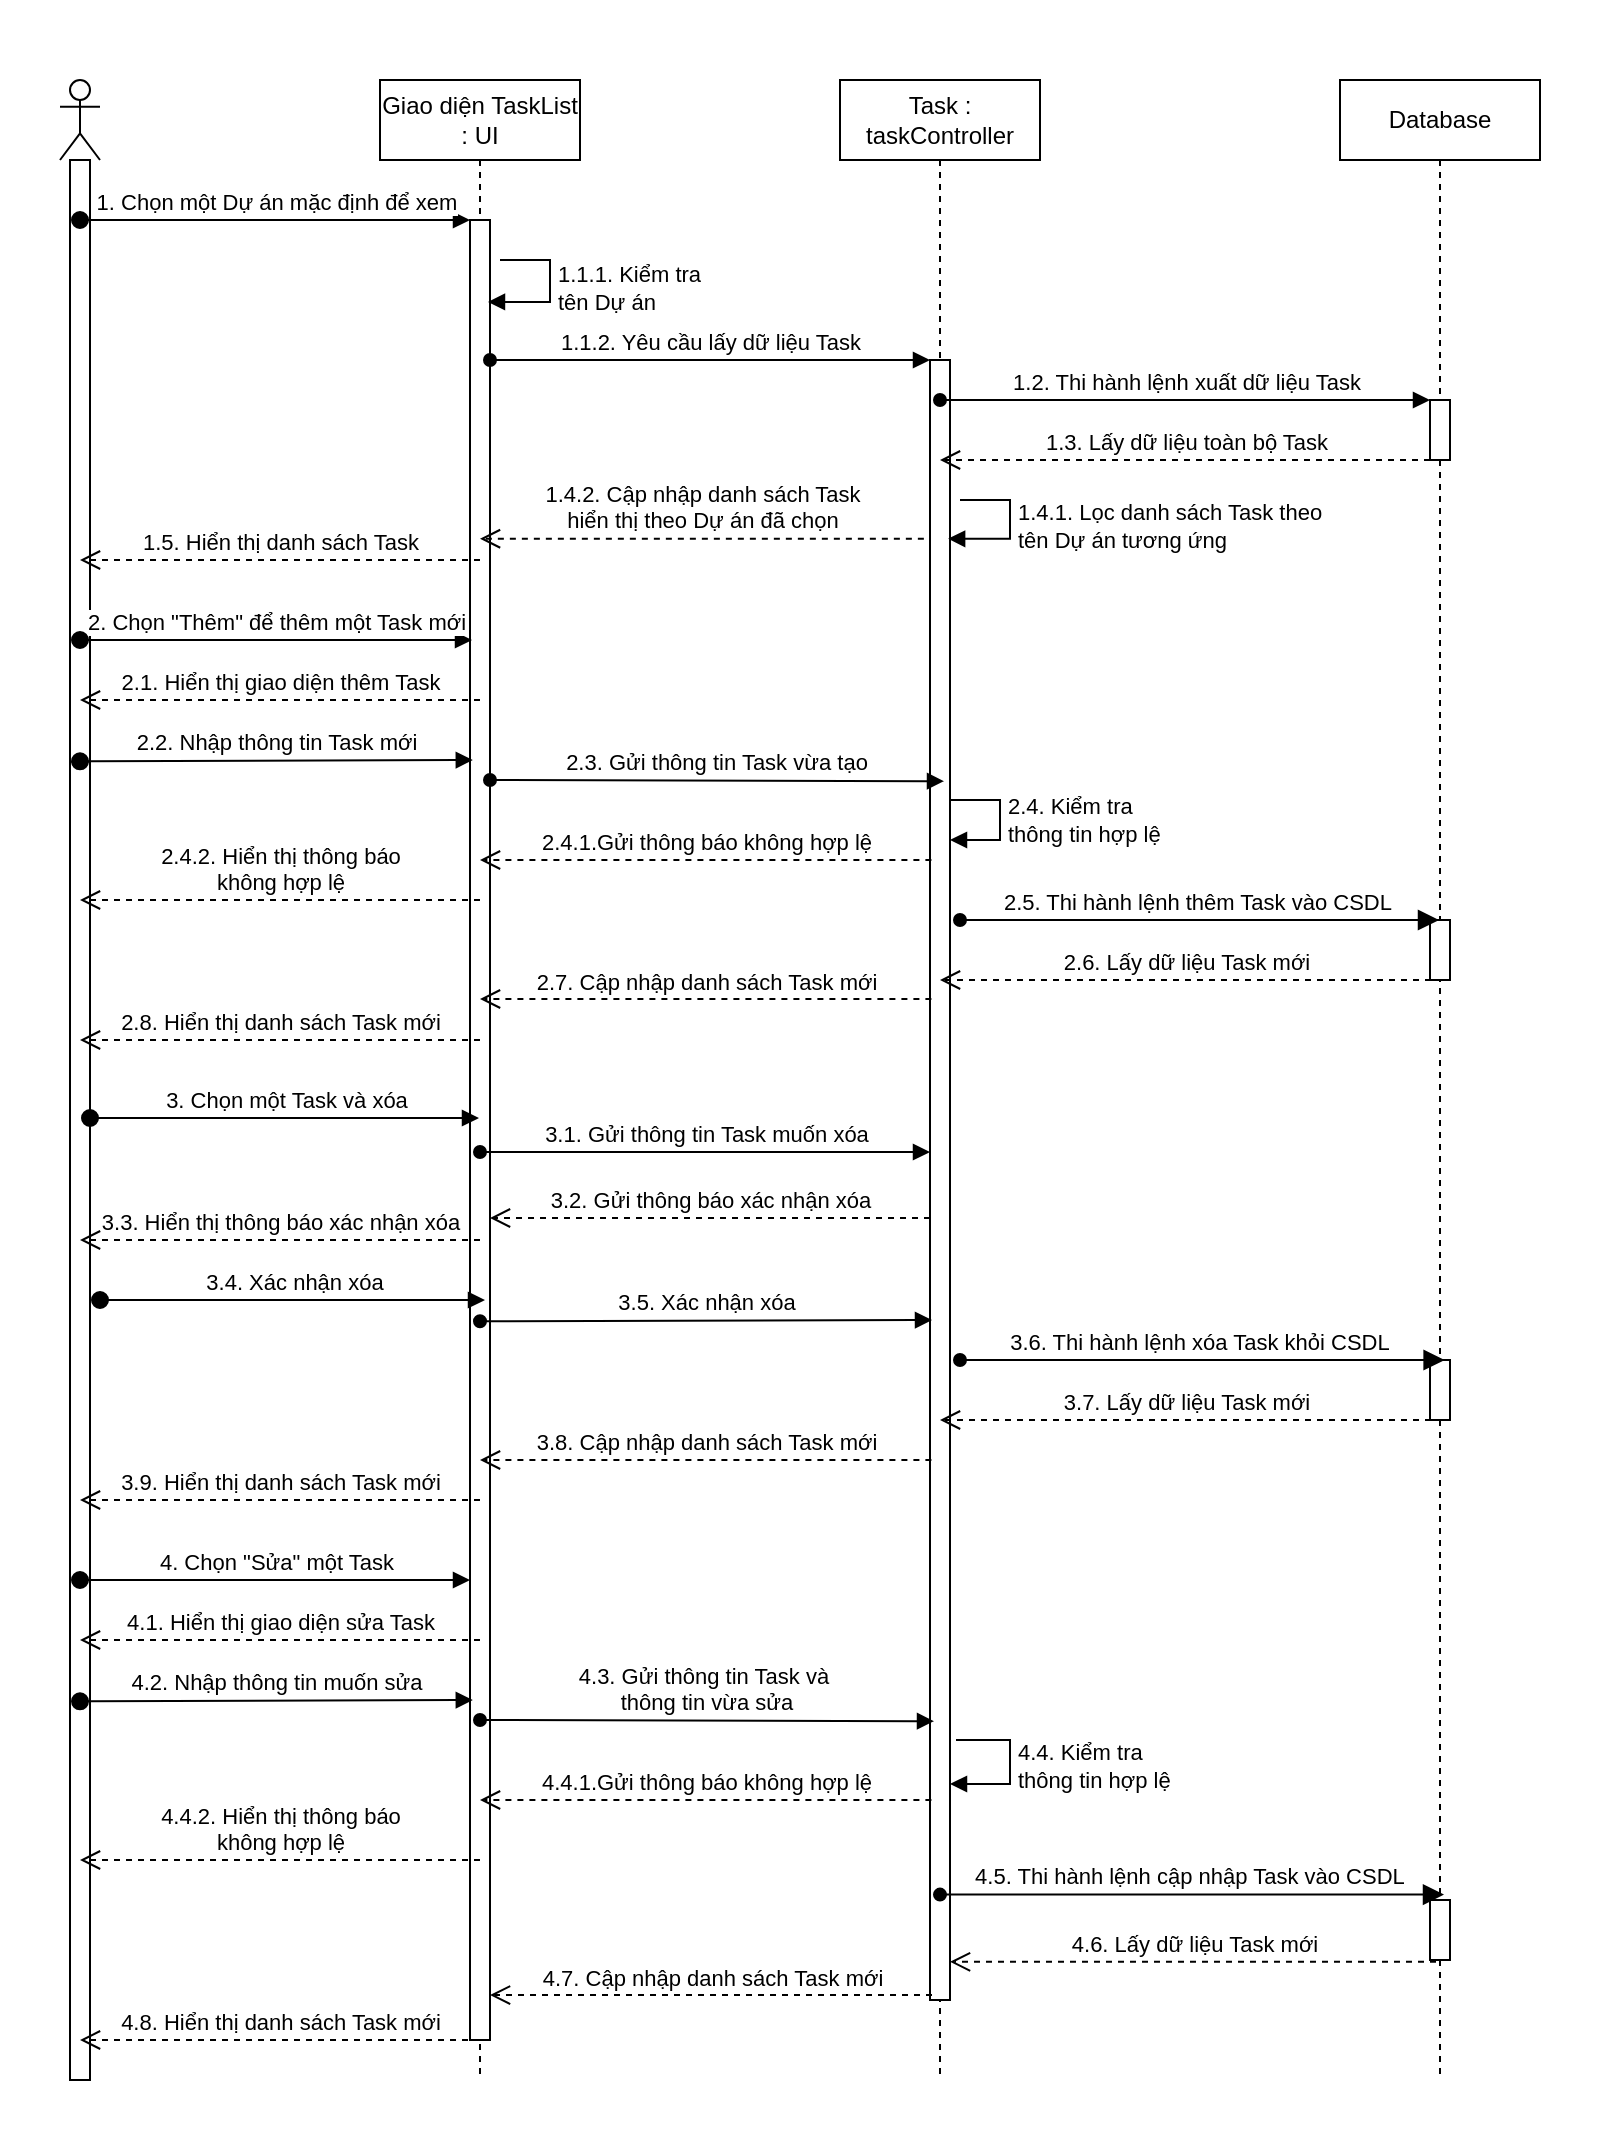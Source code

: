 <mxfile version="13.10.4" type="device"><diagram id="R4YefLO4PNZV0XbzrqV-" name="Page-1"><mxGraphModel dx="1038" dy="580" grid="1" gridSize="10" guides="1" tooltips="1" connect="1" arrows="1" fold="1" page="1" pageScale="1" pageWidth="827" pageHeight="1169" math="0" shadow="0"><root><mxCell id="0"/><mxCell id="1" parent="0"/><mxCell id="Cc8aJsr5FJc55CwQBcCq-22" value="" style="rounded=0;whiteSpace=wrap;html=1;strokeColor=none;" parent="1" vertex="1"><mxGeometry width="800" height="1070" as="geometry"/></mxCell><mxCell id="US-BKzmzHyzMaFI5YDXk-1" value="" style="shape=umlLifeline;participant=umlActor;perimeter=lifelinePerimeter;whiteSpace=wrap;html=1;container=1;collapsible=0;recursiveResize=0;verticalAlign=top;spacingTop=36;outlineConnect=0;" parent="1" vertex="1"><mxGeometry x="30" y="40" width="20" height="1000" as="geometry"/></mxCell><mxCell id="Cc8aJsr5FJc55CwQBcCq-2" value="" style="html=1;points=[];perimeter=orthogonalPerimeter;" parent="US-BKzmzHyzMaFI5YDXk-1" vertex="1"><mxGeometry x="5" y="40" width="10" height="960" as="geometry"/></mxCell><mxCell id="US-BKzmzHyzMaFI5YDXk-5" value="Giao diện TaskList : UI" style="shape=umlLifeline;perimeter=lifelinePerimeter;whiteSpace=wrap;html=1;container=1;collapsible=0;recursiveResize=0;outlineConnect=0;" parent="1" vertex="1"><mxGeometry x="190" y="40" width="100" height="1000" as="geometry"/></mxCell><mxCell id="US-BKzmzHyzMaFI5YDXk-24" value="" style="html=1;points=[];perimeter=orthogonalPerimeter;" parent="US-BKzmzHyzMaFI5YDXk-5" vertex="1"><mxGeometry x="45" y="70" width="10" height="910" as="geometry"/></mxCell><mxCell id="rXtlTkkLU7gSdqK-HMnd-2" value="1.1.1. Kiểm tra&lt;br&gt;tên Dự án" style="edgeStyle=orthogonalEdgeStyle;html=1;align=left;spacingLeft=2;endArrow=block;rounded=0;entryX=0.9;entryY=0.045;entryDx=0;entryDy=0;entryPerimeter=0;" parent="US-BKzmzHyzMaFI5YDXk-5" target="US-BKzmzHyzMaFI5YDXk-24" edge="1"><mxGeometry relative="1" as="geometry"><mxPoint x="60" y="90" as="sourcePoint"/><Array as="points"><mxPoint x="85" y="90"/><mxPoint x="85" y="111"/></Array><mxPoint x="65.0" y="110" as="targetPoint"/></mxGeometry></mxCell><mxCell id="US-BKzmzHyzMaFI5YDXk-6" value="Task : taskController" style="shape=umlLifeline;perimeter=lifelinePerimeter;whiteSpace=wrap;html=1;container=1;collapsible=0;recursiveResize=0;outlineConnect=0;" parent="1" vertex="1"><mxGeometry x="420" y="40" width="100" height="1000" as="geometry"/></mxCell><mxCell id="US-BKzmzHyzMaFI5YDXk-18" value="" style="html=1;points=[];perimeter=orthogonalPerimeter;" parent="US-BKzmzHyzMaFI5YDXk-6" vertex="1"><mxGeometry x="45" y="140" width="10" height="820" as="geometry"/></mxCell><mxCell id="Cc8aJsr5FJc55CwQBcCq-6" value="2.4. Kiểm tra&amp;nbsp;&lt;br&gt;thông tin hợp lệ" style="edgeStyle=orthogonalEdgeStyle;html=1;align=left;spacingLeft=2;endArrow=block;rounded=0;" parent="US-BKzmzHyzMaFI5YDXk-6" edge="1"><mxGeometry relative="1" as="geometry"><mxPoint x="55" y="360" as="sourcePoint"/><Array as="points"><mxPoint x="80" y="360"/></Array><mxPoint x="55" y="380" as="targetPoint"/></mxGeometry></mxCell><mxCell id="Cc8aJsr5FJc55CwQBcCq-18" value="4.4. Kiểm tra&lt;br&gt;thông tin hợp lệ" style="edgeStyle=orthogonalEdgeStyle;html=1;align=left;spacingLeft=2;endArrow=block;rounded=0;" parent="US-BKzmzHyzMaFI5YDXk-6" target="US-BKzmzHyzMaFI5YDXk-18" edge="1"><mxGeometry relative="1" as="geometry"><mxPoint x="58" y="830" as="sourcePoint"/><Array as="points"><mxPoint x="85" y="830"/><mxPoint x="85" y="852"/></Array><mxPoint x="65" y="850" as="targetPoint"/></mxGeometry></mxCell><mxCell id="rXtlTkkLU7gSdqK-HMnd-4" value="1.4.1. Lọc danh sách Task theo&lt;br&gt;tên Dự án tương ứng" style="edgeStyle=orthogonalEdgeStyle;html=1;align=left;spacingLeft=2;endArrow=block;rounded=0;entryX=0.907;entryY=0.109;entryDx=0;entryDy=0;entryPerimeter=0;" parent="US-BKzmzHyzMaFI5YDXk-6" target="US-BKzmzHyzMaFI5YDXk-18" edge="1"><mxGeometry relative="1" as="geometry"><mxPoint x="60" y="210" as="sourcePoint"/><Array as="points"><mxPoint x="85" y="210"/><mxPoint x="85" y="229"/></Array><mxPoint x="65" y="230" as="targetPoint"/></mxGeometry></mxCell><mxCell id="US-BKzmzHyzMaFI5YDXk-7" value="Database" style="shape=umlLifeline;perimeter=lifelinePerimeter;whiteSpace=wrap;html=1;container=1;collapsible=0;recursiveResize=0;outlineConnect=0;" parent="1" vertex="1"><mxGeometry x="670" y="40" width="100" height="1000" as="geometry"/></mxCell><mxCell id="US-BKzmzHyzMaFI5YDXk-14" value="" style="html=1;points=[];perimeter=orthogonalPerimeter;" parent="US-BKzmzHyzMaFI5YDXk-7" vertex="1"><mxGeometry x="45" y="160" width="10" height="30" as="geometry"/></mxCell><mxCell id="US-BKzmzHyzMaFI5YDXk-39" value="" style="html=1;points=[];perimeter=orthogonalPerimeter;" parent="US-BKzmzHyzMaFI5YDXk-7" vertex="1"><mxGeometry x="45" y="420" width="10" height="30" as="geometry"/></mxCell><mxCell id="stgJnKkQjr0fYc6QF_yQ-13" value="" style="html=1;points=[];perimeter=orthogonalPerimeter;" parent="US-BKzmzHyzMaFI5YDXk-7" vertex="1"><mxGeometry x="45" y="640" width="10" height="30" as="geometry"/></mxCell><mxCell id="stgJnKkQjr0fYc6QF_yQ-17" value="" style="html=1;points=[];perimeter=orthogonalPerimeter;" parent="US-BKzmzHyzMaFI5YDXk-7" vertex="1"><mxGeometry x="45" y="910" width="10" height="30" as="geometry"/></mxCell><mxCell id="US-BKzmzHyzMaFI5YDXk-9" value="1. Chọn một Dự án mặc định để xem" style="html=1;verticalAlign=bottom;startArrow=oval;endArrow=block;startSize=8;" parent="1" source="US-BKzmzHyzMaFI5YDXk-1" edge="1"><mxGeometry relative="1" as="geometry"><mxPoint x="175" y="90" as="sourcePoint"/><Array as="points"><mxPoint x="120" y="110"/></Array><mxPoint x="235" y="110" as="targetPoint"/></mxGeometry></mxCell><mxCell id="US-BKzmzHyzMaFI5YDXk-15" value="1.1.2. Yêu cầu lấy dữ liệu Task" style="html=1;verticalAlign=bottom;endArrow=block;startArrow=oval;startFill=1;" parent="1" target="US-BKzmzHyzMaFI5YDXk-18" edge="1"><mxGeometry relative="1" as="geometry"><mxPoint x="245" y="180" as="sourcePoint"/><mxPoint x="440" y="190" as="targetPoint"/><Array as="points"><mxPoint x="340" y="180"/></Array></mxGeometry></mxCell><mxCell id="US-BKzmzHyzMaFI5YDXk-16" value="1.3. Lấy dữ liệu toàn bộ Task" style="html=1;verticalAlign=bottom;endArrow=open;dashed=1;endSize=8;" parent="1" target="US-BKzmzHyzMaFI5YDXk-6" edge="1"><mxGeometry relative="1" as="geometry"><mxPoint x="565" y="266" as="targetPoint"/><mxPoint x="715" y="230" as="sourcePoint"/></mxGeometry></mxCell><mxCell id="US-BKzmzHyzMaFI5YDXk-21" value="1.4.2. Cập nhập danh sách Task&lt;br&gt;hiển thị theo Dự án đã chọn" style="html=1;verticalAlign=bottom;endArrow=open;endSize=8;endFill=0;startArrow=none;startFill=0;exitX=-0.307;exitY=0.109;exitDx=0;exitDy=0;exitPerimeter=0;dashed=1;" parent="1" source="US-BKzmzHyzMaFI5YDXk-18" target="US-BKzmzHyzMaFI5YDXk-5" edge="1"><mxGeometry relative="1" as="geometry"><mxPoint x="440" y="300" as="sourcePoint"/><mxPoint x="360" y="300" as="targetPoint"/></mxGeometry></mxCell><mxCell id="US-BKzmzHyzMaFI5YDXk-26" value="2. Chọn &quot;Thêm&quot; để thêm một Task mới" style="html=1;verticalAlign=bottom;startArrow=oval;endArrow=block;startSize=8;" parent="1" edge="1"><mxGeometry relative="1" as="geometry"><mxPoint x="40" y="320" as="sourcePoint"/><mxPoint x="236" y="320" as="targetPoint"/><Array as="points"/></mxGeometry></mxCell><mxCell id="US-BKzmzHyzMaFI5YDXk-45" value="3. Chọn một Task và xóa" style="html=1;verticalAlign=bottom;startArrow=oval;endArrow=block;startSize=8;" parent="1" source="Cc8aJsr5FJc55CwQBcCq-2" target="US-BKzmzHyzMaFI5YDXk-5" edge="1"><mxGeometry relative="1" as="geometry"><mxPoint x="49.5" y="385.8" as="sourcePoint"/><mxPoint x="232" y="482" as="targetPoint"/><Array as="points"><mxPoint x="120" y="559"/></Array></mxGeometry></mxCell><mxCell id="zlJWocUaUTbguE9r2Fw4-1" value="1.2. Thi hành lệnh xuất dữ liệu Task" style="html=1;verticalAlign=bottom;endArrow=block;startArrow=oval;startFill=1;" parent="1" target="US-BKzmzHyzMaFI5YDXk-14" edge="1"><mxGeometry relative="1" as="geometry"><mxPoint x="470" y="200" as="sourcePoint"/><mxPoint x="639.6" y="200" as="targetPoint"/></mxGeometry></mxCell><mxCell id="US-BKzmzHyzMaFI5YDXk-58" value="4.5. Thi hành lệnh cập nhập Task vào CSDL&amp;nbsp;" style="html=1;verticalAlign=bottom;startArrow=oval;startFill=1;endArrow=block;startSize=6;endSize=8;endFill=1;entryX=0.7;entryY=-0.09;entryDx=0;entryDy=0;entryPerimeter=0;" parent="1" source="US-BKzmzHyzMaFI5YDXk-6" target="stgJnKkQjr0fYc6QF_yQ-17" edge="1"><mxGeometry width="80" relative="1" as="geometry"><mxPoint x="477" y="690" as="sourcePoint"/><mxPoint x="644.5" y="700" as="targetPoint"/><Array as="points"/></mxGeometry></mxCell><mxCell id="zlJWocUaUTbguE9r2Fw4-8" value="3.1. Gửi thông tin Task muốn xóa" style="html=1;verticalAlign=bottom;endArrow=block;startArrow=oval;startFill=1;" parent="1" target="US-BKzmzHyzMaFI5YDXk-18" edge="1"><mxGeometry relative="1" as="geometry"><mxPoint x="240" y="576" as="sourcePoint"/><mxPoint x="439.6" y="490" as="targetPoint"/></mxGeometry></mxCell><mxCell id="zlJWocUaUTbguE9r2Fw4-15" value="4.7. Cập nhập danh sách Task mới" style="html=1;verticalAlign=bottom;endArrow=open;endSize=8;endFill=0;startArrow=none;startFill=0;dashed=1;exitX=0.1;exitY=0.997;exitDx=0;exitDy=0;exitPerimeter=0;" parent="1" source="US-BKzmzHyzMaFI5YDXk-18" target="US-BKzmzHyzMaFI5YDXk-24" edge="1"><mxGeometry relative="1" as="geometry"><mxPoint x="470" y="760" as="sourcePoint"/><mxPoint x="240" y="710" as="targetPoint"/></mxGeometry></mxCell><mxCell id="zlJWocUaUTbguE9r2Fw4-17" value="3.2. Gửi thông báo xác nhận xóa" style="html=1;verticalAlign=bottom;endArrow=open;endSize=8;endFill=0;startArrow=none;startFill=0;dashed=1;" parent="1" source="US-BKzmzHyzMaFI5YDXk-18" edge="1"><mxGeometry relative="1" as="geometry"><mxPoint x="461" y="520" as="sourcePoint"/><mxPoint x="245" y="609" as="targetPoint"/></mxGeometry></mxCell><mxCell id="US-BKzmzHyzMaFI5YDXk-38" value="2.5. Thi hành lệnh thêm Task vào CSDL&amp;nbsp;" style="html=1;verticalAlign=bottom;startArrow=oval;startFill=1;endArrow=block;startSize=6;endSize=8;endFill=1;" parent="1" target="US-BKzmzHyzMaFI5YDXk-7" edge="1"><mxGeometry width="80" relative="1" as="geometry"><mxPoint x="480" y="460" as="sourcePoint"/><mxPoint x="320" y="380" as="targetPoint"/><Array as="points"/></mxGeometry></mxCell><mxCell id="stgJnKkQjr0fYc6QF_yQ-1" value="1.5. Hiển thị danh sách Task" style="html=1;verticalAlign=bottom;endArrow=open;endSize=8;endFill=0;startArrow=none;startFill=0;dashed=1;" parent="1" edge="1"><mxGeometry relative="1" as="geometry"><mxPoint x="240" y="280" as="sourcePoint"/><mxPoint x="40" y="280.0" as="targetPoint"/></mxGeometry></mxCell><mxCell id="stgJnKkQjr0fYc6QF_yQ-3" value="2.6. Lấy dữ liệu Task mới" style="html=1;verticalAlign=bottom;endArrow=open;dashed=1;endSize=8;exitX=0;exitY=0.95;" parent="1" edge="1"><mxGeometry relative="1" as="geometry"><mxPoint x="470" y="490" as="targetPoint"/><mxPoint x="715.5" y="490" as="sourcePoint"/></mxGeometry></mxCell><mxCell id="stgJnKkQjr0fYc6QF_yQ-4" value="2.7. Cập nhập danh sách Task mới" style="html=1;verticalAlign=bottom;endArrow=open;endSize=8;endFill=0;startArrow=none;startFill=0;exitX=0.02;exitY=0.112;exitDx=0;exitDy=0;exitPerimeter=0;dashed=1;" parent="1" edge="1"><mxGeometry relative="1" as="geometry"><mxPoint x="465.7" y="499.5" as="sourcePoint"/><mxPoint x="240" y="499.5" as="targetPoint"/></mxGeometry></mxCell><mxCell id="stgJnKkQjr0fYc6QF_yQ-5" value="2.8. Hiển thị danh sách Task mới" style="html=1;verticalAlign=bottom;endArrow=open;endSize=8;endFill=0;startArrow=none;startFill=0;dashed=1;" parent="1" edge="1"><mxGeometry relative="1" as="geometry"><mxPoint x="240" y="520" as="sourcePoint"/><mxPoint x="40" y="520" as="targetPoint"/></mxGeometry></mxCell><mxCell id="stgJnKkQjr0fYc6QF_yQ-9" value="3.3. Hiển thị thông báo xác nhận xóa" style="html=1;verticalAlign=bottom;endArrow=open;endSize=8;endFill=0;startArrow=none;startFill=0;dashed=1;" parent="1" edge="1"><mxGeometry relative="1" as="geometry"><mxPoint x="240" y="620" as="sourcePoint"/><mxPoint x="40" y="620" as="targetPoint"/></mxGeometry></mxCell><mxCell id="stgJnKkQjr0fYc6QF_yQ-10" value="3.4. Xác nhận xóa" style="html=1;verticalAlign=bottom;startArrow=oval;endArrow=block;startSize=8;" parent="1" edge="1"><mxGeometry relative="1" as="geometry"><mxPoint x="50" y="650" as="sourcePoint"/><mxPoint x="242.5" y="650" as="targetPoint"/><Array as="points"><mxPoint x="130.5" y="650"/></Array></mxGeometry></mxCell><mxCell id="stgJnKkQjr0fYc6QF_yQ-11" value="3.5. Xác nhận xóa" style="html=1;verticalAlign=bottom;endArrow=block;exitX=0.54;exitY=1.005;exitDx=0;exitDy=0;exitPerimeter=0;startArrow=oval;startFill=1;entryX=0.1;entryY=0.484;entryDx=0;entryDy=0;entryPerimeter=0;" parent="1" edge="1"><mxGeometry relative="1" as="geometry"><mxPoint x="240" y="660.64" as="sourcePoint"/><mxPoint x="466" y="660" as="targetPoint"/></mxGeometry></mxCell><mxCell id="stgJnKkQjr0fYc6QF_yQ-12" value="3.6. Thi hành lệnh xóa Task khỏi CSDL&amp;nbsp;" style="html=1;verticalAlign=bottom;startArrow=oval;startFill=1;endArrow=block;startSize=6;endSize=8;endFill=1;exitX=1.22;exitY=0.291;exitDx=0;exitDy=0;exitPerimeter=0;" parent="1" edge="1"><mxGeometry width="80" relative="1" as="geometry"><mxPoint x="480.0" y="680" as="sourcePoint"/><mxPoint x="722.3" y="680" as="targetPoint"/><Array as="points"/></mxGeometry></mxCell><mxCell id="stgJnKkQjr0fYc6QF_yQ-14" value="3.7. Lấy dữ liệu Task mới" style="html=1;verticalAlign=bottom;endArrow=open;dashed=1;endSize=8;exitX=0;exitY=0.95;" parent="1" edge="1"><mxGeometry relative="1" as="geometry"><mxPoint x="470" y="710" as="targetPoint"/><mxPoint x="715.5" y="710" as="sourcePoint"/></mxGeometry></mxCell><mxCell id="US-BKzmzHyzMaFI5YDXk-51" value="4. Chọn &quot;Sửa&quot; một Task" style="html=1;verticalAlign=bottom;startArrow=oval;endArrow=block;startSize=8;startFill=1;" parent="1" source="US-BKzmzHyzMaFI5YDXk-1" edge="1"><mxGeometry relative="1" as="geometry"><mxPoint x="42.17" y="650" as="sourcePoint"/><mxPoint x="235" y="790" as="targetPoint"/></mxGeometry></mxCell><mxCell id="stgJnKkQjr0fYc6QF_yQ-15" value="3.8. Cập nhập danh sách Task mới" style="html=1;verticalAlign=bottom;endArrow=open;endSize=8;endFill=0;startArrow=none;startFill=0;exitX=0.02;exitY=0.112;exitDx=0;exitDy=0;exitPerimeter=0;dashed=1;" parent="1" edge="1"><mxGeometry relative="1" as="geometry"><mxPoint x="465.7" y="730" as="sourcePoint"/><mxPoint x="240" y="730" as="targetPoint"/></mxGeometry></mxCell><mxCell id="stgJnKkQjr0fYc6QF_yQ-16" value="3.9. Hiển thị danh sách Task mới" style="html=1;verticalAlign=bottom;endArrow=open;endSize=8;endFill=0;startArrow=none;startFill=0;dashed=1;" parent="1" edge="1"><mxGeometry relative="1" as="geometry"><mxPoint x="240" y="750" as="sourcePoint"/><mxPoint x="40" y="750" as="targetPoint"/></mxGeometry></mxCell><mxCell id="stgJnKkQjr0fYc6QF_yQ-18" value="4.6. Lấy dữ liệu Task mới" style="html=1;verticalAlign=bottom;endArrow=open;dashed=1;endSize=8;exitX=0.3;exitY=1.03;exitDx=0;exitDy=0;exitPerimeter=0;" parent="1" source="stgJnKkQjr0fYc6QF_yQ-17" target="US-BKzmzHyzMaFI5YDXk-18" edge="1"><mxGeometry relative="1" as="geometry"><mxPoint x="470" y="730" as="targetPoint"/><mxPoint x="715.5" y="730" as="sourcePoint"/></mxGeometry></mxCell><mxCell id="stgJnKkQjr0fYc6QF_yQ-19" value="4.8. Hiển thị danh sách Task mới" style="html=1;verticalAlign=bottom;endArrow=open;endSize=8;endFill=0;startArrow=none;startFill=0;dashed=1;" parent="1" edge="1"><mxGeometry relative="1" as="geometry"><mxPoint x="240" y="1020" as="sourcePoint"/><mxPoint x="40" y="1020" as="targetPoint"/></mxGeometry></mxCell><mxCell id="Cc8aJsr5FJc55CwQBcCq-1" value="2.1. Hiển thị giao diện thêm Task" style="html=1;verticalAlign=bottom;endArrow=open;endSize=8;endFill=0;startArrow=none;startFill=0;dashed=1;" parent="1" edge="1"><mxGeometry relative="1" as="geometry"><mxPoint x="240" y="350" as="sourcePoint"/><mxPoint x="40" y="350" as="targetPoint"/></mxGeometry></mxCell><mxCell id="zlJWocUaUTbguE9r2Fw4-2" value="2.3. Gửi thông tin Task vừa tạo" style="html=1;verticalAlign=bottom;endArrow=block;exitX=0.54;exitY=1.005;exitDx=0;exitDy=0;exitPerimeter=0;startArrow=oval;startFill=1;" parent="1" edge="1"><mxGeometry relative="1" as="geometry"><mxPoint x="245.0" y="390" as="sourcePoint"/><mxPoint x="472" y="390.6" as="targetPoint"/></mxGeometry></mxCell><mxCell id="Cc8aJsr5FJc55CwQBcCq-4" value="2.2. Nhập thông tin Task mới" style="html=1;verticalAlign=bottom;startArrow=oval;endArrow=block;startSize=8;entryX=0.14;entryY=0.265;entryDx=0;entryDy=0;entryPerimeter=0;" parent="1" edge="1"><mxGeometry relative="1" as="geometry"><mxPoint x="40" y="380.65" as="sourcePoint"/><mxPoint x="236.4" y="380" as="targetPoint"/><Array as="points"/></mxGeometry></mxCell><mxCell id="Cc8aJsr5FJc55CwQBcCq-8" value="2.4.1.Gửi thông báo không hợp lệ" style="html=1;verticalAlign=bottom;endArrow=open;endSize=8;endFill=0;startArrow=none;startFill=0;exitX=0.02;exitY=0.112;exitDx=0;exitDy=0;exitPerimeter=0;dashed=1;" parent="1" edge="1"><mxGeometry relative="1" as="geometry"><mxPoint x="465.7" y="430" as="sourcePoint"/><mxPoint x="240" y="430" as="targetPoint"/></mxGeometry></mxCell><mxCell id="Cc8aJsr5FJc55CwQBcCq-9" value="2.4.2. Hiển thị thông báo&lt;br&gt;không hợp lệ" style="html=1;verticalAlign=bottom;endArrow=open;endSize=8;endFill=0;startArrow=none;startFill=0;dashed=1;" parent="1" edge="1"><mxGeometry relative="1" as="geometry"><mxPoint x="240" y="450" as="sourcePoint"/><mxPoint x="40" y="450" as="targetPoint"/></mxGeometry></mxCell><mxCell id="Cc8aJsr5FJc55CwQBcCq-14" value="4.1. Hiển thị giao diện sửa Task" style="html=1;verticalAlign=bottom;endArrow=open;endSize=8;endFill=0;startArrow=none;startFill=0;dashed=1;" parent="1" edge="1"><mxGeometry relative="1" as="geometry"><mxPoint x="240" y="820" as="sourcePoint"/><mxPoint x="40" y="820" as="targetPoint"/></mxGeometry></mxCell><mxCell id="Cc8aJsr5FJc55CwQBcCq-15" value="4.2. Nhập thông tin muốn sửa" style="html=1;verticalAlign=bottom;startArrow=oval;endArrow=block;startSize=8;entryX=0.14;entryY=0.265;entryDx=0;entryDy=0;entryPerimeter=0;" parent="1" edge="1"><mxGeometry relative="1" as="geometry"><mxPoint x="40" y="850.65" as="sourcePoint"/><mxPoint x="236.4" y="850" as="targetPoint"/><Array as="points"/></mxGeometry></mxCell><mxCell id="Cc8aJsr5FJc55CwQBcCq-16" value="4.3. Gửi thông tin Task và&amp;nbsp;&lt;br&gt;thông tin vừa sửa" style="html=1;verticalAlign=bottom;endArrow=block;exitX=0.54;exitY=1.005;exitDx=0;exitDy=0;exitPerimeter=0;startArrow=oval;startFill=1;" parent="1" edge="1"><mxGeometry relative="1" as="geometry"><mxPoint x="240" y="860" as="sourcePoint"/><mxPoint x="467" y="860.6" as="targetPoint"/></mxGeometry></mxCell><mxCell id="Cc8aJsr5FJc55CwQBcCq-20" value="4.4.1.Gửi thông báo không hợp lệ" style="html=1;verticalAlign=bottom;endArrow=open;endSize=8;endFill=0;startArrow=none;startFill=0;exitX=0.02;exitY=0.112;exitDx=0;exitDy=0;exitPerimeter=0;dashed=1;" parent="1" edge="1"><mxGeometry relative="1" as="geometry"><mxPoint x="465.7" y="900" as="sourcePoint"/><mxPoint x="240" y="900" as="targetPoint"/></mxGeometry></mxCell><mxCell id="Cc8aJsr5FJc55CwQBcCq-21" value="4.4.2. Hiển thị thông báo&lt;br&gt;không hợp lệ" style="html=1;verticalAlign=bottom;endArrow=open;endSize=8;endFill=0;startArrow=none;startFill=0;dashed=1;" parent="1" edge="1"><mxGeometry relative="1" as="geometry"><mxPoint x="240" y="930" as="sourcePoint"/><mxPoint x="40" y="930" as="targetPoint"/></mxGeometry></mxCell></root></mxGraphModel></diagram></mxfile>
